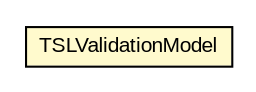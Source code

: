 #!/usr/local/bin/dot
#
# Class diagram 
# Generated by UMLGraph version R5_6-24-gf6e263 (http://www.umlgraph.org/)
#

digraph G {
	edge [fontname="arial",fontsize=10,labelfontname="arial",labelfontsize=10];
	node [fontname="arial",fontsize=10,shape=plaintext];
	nodesep=0.25;
	ranksep=0.5;
	// eu.europa.esig.dss.tsl.TSLValidationModel
	c701514 [label=<<table title="eu.europa.esig.dss.tsl.TSLValidationModel" border="0" cellborder="1" cellspacing="0" cellpadding="2" port="p" bgcolor="lemonChiffon" href="./TSLValidationModel.html">
		<tr><td><table border="0" cellspacing="0" cellpadding="1">
<tr><td align="center" balign="center"> TSLValidationModel </td></tr>
		</table></td></tr>
		</table>>, URL="./TSLValidationModel.html", fontname="arial", fontcolor="black", fontsize=10.0];
}

